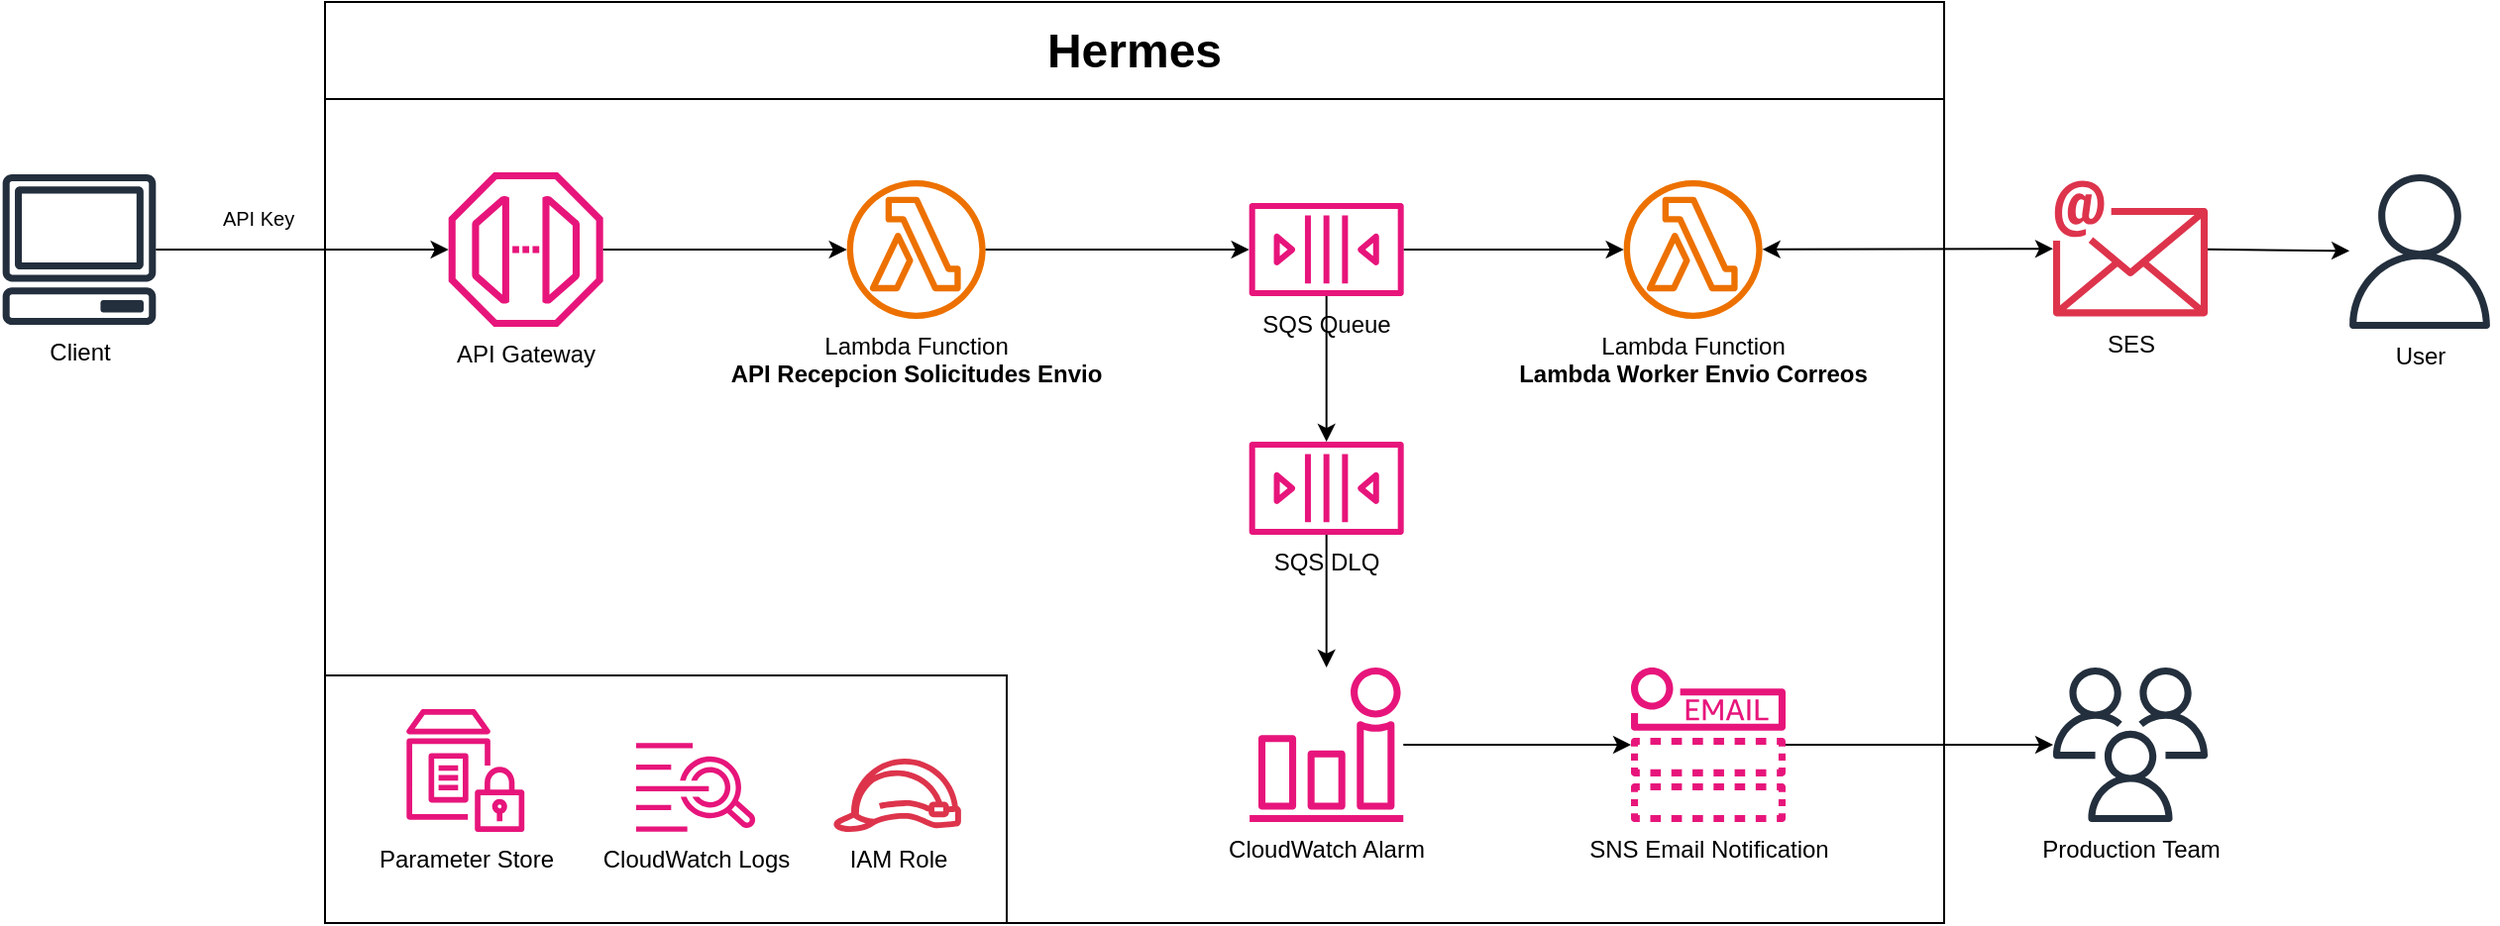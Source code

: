 <mxfile version="28.2.0">
  <diagram name="Página-1" id="VMigHGruTWmfV3EXvRb0">
    <mxGraphModel grid="0" page="1" gridSize="10" guides="1" tooltips="1" connect="1" arrows="1" fold="1" pageScale="1" pageWidth="850" pageHeight="1100" background="light-dark(#FFFFFF,#FFFFFF)" math="0" shadow="0">
      <root>
        <mxCell id="0" />
        <mxCell id="1" parent="0" />
        <mxCell id="4b3qoKwIf2hm3HvLs_bc-27" value="&lt;font style=&quot;font-size: 24px;&quot;&gt;Hermes&lt;/font&gt;" style="swimlane;whiteSpace=wrap;html=1;startSize=49;fontColor=light-dark(#000000,#000000);strokeColor=light-dark(#000000,#000000);fillColor=none;" vertex="1" parent="1">
          <mxGeometry x="-278" y="131" width="817" height="465" as="geometry">
            <mxRectangle x="-278" y="131" width="119" height="49" as="alternateBounds" />
          </mxGeometry>
        </mxCell>
        <mxCell id="4b3qoKwIf2hm3HvLs_bc-41" value="" style="rounded=0;whiteSpace=wrap;html=1;fontColor=light-dark(#000000,#000000);strokeColor=light-dark(#000000,#000000);fillColor=none;" vertex="1" parent="4b3qoKwIf2hm3HvLs_bc-27">
          <mxGeometry y="340" width="344" height="125" as="geometry" />
        </mxCell>
        <mxCell id="4b3qoKwIf2hm3HvLs_bc-24" value="Parameter Store" style="sketch=0;outlineConnect=0;fontColor=light-dark(#000000,#000000);gradientColor=none;fillColor=#E7157B;strokeColor=light-dark(#000000,#000000);dashed=0;verticalLabelPosition=bottom;verticalAlign=top;align=center;html=1;fontSize=12;fontStyle=0;aspect=fixed;pointerEvents=1;shape=mxgraph.aws4.parameter_store;" vertex="1" parent="4b3qoKwIf2hm3HvLs_bc-27">
          <mxGeometry x="41" y="357" width="59.62" height="62" as="geometry" />
        </mxCell>
        <mxCell id="4b3qoKwIf2hm3HvLs_bc-26" value="IAM Role" style="sketch=0;outlineConnect=0;fontColor=light-dark(#000000,#000000);gradientColor=none;fillColor=#DD344C;strokeColor=light-dark(#000000,#000000);dashed=0;verticalLabelPosition=bottom;verticalAlign=top;align=center;html=1;fontSize=12;fontStyle=0;aspect=fixed;pointerEvents=1;shape=mxgraph.aws4.role;" vertex="1" parent="4b3qoKwIf2hm3HvLs_bc-27">
          <mxGeometry x="256" y="382" width="65.59" height="37" as="geometry" />
        </mxCell>
        <mxCell id="4b3qoKwIf2hm3HvLs_bc-25" value="CloudWatch Logs" style="sketch=0;outlineConnect=0;fontColor=light-dark(#000000,#000000);gradientColor=none;fillColor=#E7157B;strokeColor=light-dark(#000000,#000000);dashed=0;verticalLabelPosition=bottom;verticalAlign=top;align=center;html=1;fontSize=12;fontStyle=0;aspect=fixed;pointerEvents=1;shape=mxgraph.aws4.cloudwatch_logs;" vertex="1" parent="4b3qoKwIf2hm3HvLs_bc-27">
          <mxGeometry x="157" y="374" width="60.52" height="45" as="geometry" />
        </mxCell>
        <mxCell id="4b3qoKwIf2hm3HvLs_bc-30" value="SQS Queue" style="sketch=0;outlineConnect=0;fontColor=light-dark(#000000,#000000);gradientColor=none;fillColor=#E7157B;strokeColor=light-dark(#000000,#000000);dashed=0;verticalLabelPosition=bottom;verticalAlign=top;align=center;html=1;fontSize=12;fontStyle=0;aspect=fixed;pointerEvents=1;shape=mxgraph.aws4.queue;" vertex="1" parent="4b3qoKwIf2hm3HvLs_bc-27">
          <mxGeometry x="466.34" y="101.5" width="78" height="47" as="geometry" />
        </mxCell>
        <mxCell id="4b3qoKwIf2hm3HvLs_bc-31" value="SQS DLQ" style="sketch=0;outlineConnect=0;fontColor=light-dark(#000000,#000000);gradientColor=none;fillColor=#E7157B;strokeColor=light-dark(#000000,#000000);dashed=0;verticalLabelPosition=bottom;verticalAlign=top;align=center;html=1;fontSize=12;fontStyle=0;aspect=fixed;pointerEvents=1;shape=mxgraph.aws4.queue;" vertex="1" parent="4b3qoKwIf2hm3HvLs_bc-27">
          <mxGeometry x="466.34" y="222" width="78" height="47" as="geometry" />
        </mxCell>
        <mxCell id="4b3qoKwIf2hm3HvLs_bc-28" value="API Gateway" style="sketch=0;outlineConnect=0;fontColor=light-dark(#000000,#000000);gradientColor=none;fillColor=#E7157B;strokeColor=light-dark(#000000,#000000);dashed=0;verticalLabelPosition=bottom;verticalAlign=top;align=center;html=1;fontSize=12;fontStyle=0;aspect=fixed;pointerEvents=1;shape=mxgraph.aws4.endpoint;" vertex="1" parent="4b3qoKwIf2hm3HvLs_bc-27">
          <mxGeometry x="62.34" y="86" width="78" height="78" as="geometry" />
        </mxCell>
        <mxCell id="4b3qoKwIf2hm3HvLs_bc-29" value="Lambda Function&lt;div&gt;&lt;b&gt;API Recepcion Solicitudes Envio&lt;/b&gt;&lt;/div&gt;" style="sketch=0;outlineConnect=0;fontColor=light-dark(#000000,#000000);gradientColor=none;fillColor=#ED7100;strokeColor=light-dark(#000000,#000000);dashed=0;verticalLabelPosition=bottom;verticalAlign=top;align=center;html=1;fontSize=12;fontStyle=0;aspect=fixed;pointerEvents=1;shape=mxgraph.aws4.lambda_function;" vertex="1" parent="4b3qoKwIf2hm3HvLs_bc-27">
          <mxGeometry x="263.34" y="90" width="70" height="70" as="geometry" />
        </mxCell>
        <mxCell id="4b3qoKwIf2hm3HvLs_bc-22" value="" style="endArrow=classic;html=1;rounded=0;fontColor=light-dark(#000000,#000000);strokeColor=light-dark(#000000,#000000);" edge="1" parent="4b3qoKwIf2hm3HvLs_bc-27" source="4b3qoKwIf2hm3HvLs_bc-28" target="4b3qoKwIf2hm3HvLs_bc-29">
          <mxGeometry width="50" height="50" relative="1" as="geometry">
            <mxPoint x="126.34" y="124" as="sourcePoint" />
            <mxPoint x="237.34" y="124" as="targetPoint" />
          </mxGeometry>
        </mxCell>
        <mxCell id="4b3qoKwIf2hm3HvLs_bc-32" value="CloudWatch Alarm" style="sketch=0;outlineConnect=0;fontColor=light-dark(#000000,#000000);gradientColor=none;fillColor=#E7157B;strokeColor=light-dark(#000000,#000000);dashed=0;verticalLabelPosition=bottom;verticalAlign=top;align=center;html=1;fontSize=12;fontStyle=0;aspect=fixed;pointerEvents=1;shape=mxgraph.aws4.alarm;" vertex="1" parent="4b3qoKwIf2hm3HvLs_bc-27">
          <mxGeometry x="466.34" y="336" width="78" height="78" as="geometry" />
        </mxCell>
        <mxCell id="4b3qoKwIf2hm3HvLs_bc-33" value="" style="endArrow=classic;html=1;rounded=0;fontColor=light-dark(#000000,#000000);strokeColor=light-dark(#000000,#000000);" edge="1" parent="4b3qoKwIf2hm3HvLs_bc-27" source="4b3qoKwIf2hm3HvLs_bc-29" target="4b3qoKwIf2hm3HvLs_bc-30">
          <mxGeometry width="50" height="50" relative="1" as="geometry">
            <mxPoint x="313.34" y="168" as="sourcePoint" />
            <mxPoint x="363.34" y="118" as="targetPoint" />
          </mxGeometry>
        </mxCell>
        <mxCell id="4b3qoKwIf2hm3HvLs_bc-34" value="" style="endArrow=classic;html=1;rounded=0;fontColor=light-dark(#000000,#000000);strokeColor=light-dark(#000000,#000000);" edge="1" parent="4b3qoKwIf2hm3HvLs_bc-27" source="4b3qoKwIf2hm3HvLs_bc-30" target="4b3qoKwIf2hm3HvLs_bc-31">
          <mxGeometry width="50" height="50" relative="1" as="geometry">
            <mxPoint x="413.34" y="131" as="sourcePoint" />
            <mxPoint x="547.34" y="131" as="targetPoint" />
          </mxGeometry>
        </mxCell>
        <mxCell id="4b3qoKwIf2hm3HvLs_bc-36" value="" style="endArrow=classic;html=1;rounded=0;fontColor=light-dark(#000000,#000000);strokeColor=light-dark(#000000,#000000);" edge="1" parent="4b3qoKwIf2hm3HvLs_bc-27" source="4b3qoKwIf2hm3HvLs_bc-31" target="4b3qoKwIf2hm3HvLs_bc-32">
          <mxGeometry width="50" height="50" relative="1" as="geometry">
            <mxPoint x="520.34" y="197" as="sourcePoint" />
            <mxPoint x="520.34" y="271" as="targetPoint" />
          </mxGeometry>
        </mxCell>
        <mxCell id="4b3qoKwIf2hm3HvLs_bc-37" value="SNS Email Notification" style="sketch=0;outlineConnect=0;fontColor=light-dark(#000000,#000000);gradientColor=none;fillColor=#E7157B;strokeColor=light-dark(#000000,#000000);dashed=0;verticalLabelPosition=bottom;verticalAlign=top;align=center;html=1;fontSize=12;fontStyle=0;aspect=fixed;pointerEvents=1;shape=mxgraph.aws4.email_notification;" vertex="1" parent="4b3qoKwIf2hm3HvLs_bc-27">
          <mxGeometry x="659" y="336" width="78" height="78" as="geometry" />
        </mxCell>
        <mxCell id="4b3qoKwIf2hm3HvLs_bc-38" value="" style="endArrow=classic;html=1;rounded=0;fontColor=light-dark(#000000,#000000);strokeColor=light-dark(#000000,#000000);" edge="1" parent="4b3qoKwIf2hm3HvLs_bc-27" source="4b3qoKwIf2hm3HvLs_bc-32" target="4b3qoKwIf2hm3HvLs_bc-37">
          <mxGeometry width="50" height="50" relative="1" as="geometry">
            <mxPoint x="620.34" y="283" as="sourcePoint" />
            <mxPoint x="512.34" y="373" as="targetPoint" />
          </mxGeometry>
        </mxCell>
        <mxCell id="4b3qoKwIf2hm3HvLs_bc-39" value="Lambda Function&lt;div&gt;&lt;b&gt;Lambda Worker Envio Correos&lt;/b&gt;&lt;/div&gt;" style="sketch=0;outlineConnect=0;fontColor=light-dark(#000000,#000000);gradientColor=none;fillColor=#ED7100;strokeColor=light-dark(#000000,#000000);dashed=0;verticalLabelPosition=bottom;verticalAlign=top;align=center;html=1;fontSize=12;fontStyle=0;aspect=fixed;pointerEvents=1;shape=mxgraph.aws4.lambda_function;" vertex="1" parent="4b3qoKwIf2hm3HvLs_bc-27">
          <mxGeometry x="655.34" y="90" width="70" height="70" as="geometry" />
        </mxCell>
        <mxCell id="4b3qoKwIf2hm3HvLs_bc-40" value="" style="endArrow=classic;html=1;rounded=0;fontColor=light-dark(#000000,#000000);strokeColor=light-dark(#000000,#000000);" edge="1" parent="4b3qoKwIf2hm3HvLs_bc-27" source="4b3qoKwIf2hm3HvLs_bc-30" target="4b3qoKwIf2hm3HvLs_bc-39">
          <mxGeometry width="50" height="50" relative="1" as="geometry">
            <mxPoint x="377.34" y="263" as="sourcePoint" />
            <mxPoint x="427.34" y="213" as="targetPoint" />
          </mxGeometry>
        </mxCell>
        <mxCell id="4b3qoKwIf2hm3HvLs_bc-19" value="Client" style="sketch=0;outlineConnect=0;fontColor=light-dark(#000000,#000000);gradientColor=none;fillColor=#232F3D;strokeColor=light-dark(#000000,#000000);dashed=0;verticalLabelPosition=bottom;verticalAlign=top;align=center;html=1;fontSize=12;fontStyle=0;aspect=fixed;pointerEvents=1;shape=mxgraph.aws4.client;" vertex="1" parent="1">
          <mxGeometry x="-441" y="218" width="78" height="76" as="geometry" />
        </mxCell>
        <mxCell id="4b3qoKwIf2hm3HvLs_bc-21" value="" style="endArrow=classic;html=1;rounded=0;fontColor=light-dark(#000000,#000000);strokeColor=light-dark(#000000,#000000);" edge="1" parent="1" source="4b3qoKwIf2hm3HvLs_bc-19" target="4b3qoKwIf2hm3HvLs_bc-28">
          <mxGeometry width="50" height="50" relative="1" as="geometry">
            <mxPoint x="-332.995" y="256" as="sourcePoint" />
            <mxPoint x="-229.66" y="255.215" as="targetPoint" />
          </mxGeometry>
        </mxCell>
        <mxCell id="4b3qoKwIf2hm3HvLs_bc-23" value="&lt;font style=&quot;font-size: 10px;&quot;&gt;API Key&lt;/font&gt;" style="text;html=1;align=center;verticalAlign=middle;resizable=0;points=[];autosize=1;strokeColor=none;fillColor=none;fontColor=light-dark(#000000,#000000);" vertex="1" parent="1">
          <mxGeometry x="-339" y="227" width="54" height="26" as="geometry" />
        </mxCell>
        <mxCell id="4b3qoKwIf2hm3HvLs_bc-42" value="SES" style="sketch=0;outlineConnect=0;fontColor=light-dark(#000000,#000000);gradientColor=none;fillColor=#DD344C;strokeColor=light-dark(#000000,#000000);dashed=0;verticalLabelPosition=bottom;verticalAlign=top;align=center;html=1;fontSize=12;fontStyle=0;aspect=fixed;shape=mxgraph.aws4.email;" vertex="1" parent="1">
          <mxGeometry x="594" y="221" width="78" height="69" as="geometry" />
        </mxCell>
        <mxCell id="4b3qoKwIf2hm3HvLs_bc-43" value="" style="endArrow=classic;startArrow=classic;html=1;rounded=0;fontColor=light-dark(#000000,#000000);strokeColor=light-dark(#000000,#000000);" edge="1" parent="1" source="4b3qoKwIf2hm3HvLs_bc-39" target="4b3qoKwIf2hm3HvLs_bc-42">
          <mxGeometry width="50" height="50" relative="1" as="geometry">
            <mxPoint x="354" y="415" as="sourcePoint" />
            <mxPoint x="404" y="365" as="targetPoint" />
          </mxGeometry>
        </mxCell>
        <mxCell id="4b3qoKwIf2hm3HvLs_bc-44" value="User" style="sketch=0;outlineConnect=0;fontColor=light-dark(#000000,#000000);gradientColor=none;fillColor=#232F3D;strokeColor=light-dark(#000000,#000000);dashed=0;verticalLabelPosition=bottom;verticalAlign=top;align=center;html=1;fontSize=12;fontStyle=0;aspect=fixed;pointerEvents=1;shape=mxgraph.aws4.user;" vertex="1" parent="1">
          <mxGeometry x="740" y="218" width="78" height="78" as="geometry" />
        </mxCell>
        <mxCell id="4b3qoKwIf2hm3HvLs_bc-45" value="" style="endArrow=classic;html=1;rounded=0;fontColor=light-dark(#000000,#000000);strokeColor=light-dark(#000000,#000000);" edge="1" parent="1" source="4b3qoKwIf2hm3HvLs_bc-42" target="4b3qoKwIf2hm3HvLs_bc-44">
          <mxGeometry width="50" height="50" relative="1" as="geometry">
            <mxPoint x="285" y="306" as="sourcePoint" />
            <mxPoint x="335" y="256" as="targetPoint" />
          </mxGeometry>
        </mxCell>
        <mxCell id="4b3qoKwIf2hm3HvLs_bc-46" value="Production Team" style="sketch=0;outlineConnect=0;fontColor=light-dark(#000000,#000000);gradientColor=none;fillColor=#232F3D;strokeColor=light-dark(#000000,#000000);dashed=0;verticalLabelPosition=bottom;verticalAlign=top;align=center;html=1;fontSize=12;fontStyle=0;aspect=fixed;pointerEvents=1;shape=mxgraph.aws4.users;" vertex="1" parent="1">
          <mxGeometry x="594" y="467" width="78" height="78" as="geometry" />
        </mxCell>
        <mxCell id="4b3qoKwIf2hm3HvLs_bc-47" value="" style="endArrow=classic;html=1;rounded=0;fontColor=light-dark(#000000,#000000);strokeColor=light-dark(#000000,#000000);" edge="1" parent="1" source="4b3qoKwIf2hm3HvLs_bc-37" target="4b3qoKwIf2hm3HvLs_bc-46">
          <mxGeometry width="50" height="50" relative="1" as="geometry">
            <mxPoint x="619" y="592" as="sourcePoint" />
            <mxPoint x="669" y="542" as="targetPoint" />
          </mxGeometry>
        </mxCell>
      </root>
    </mxGraphModel>
  </diagram>
</mxfile>
